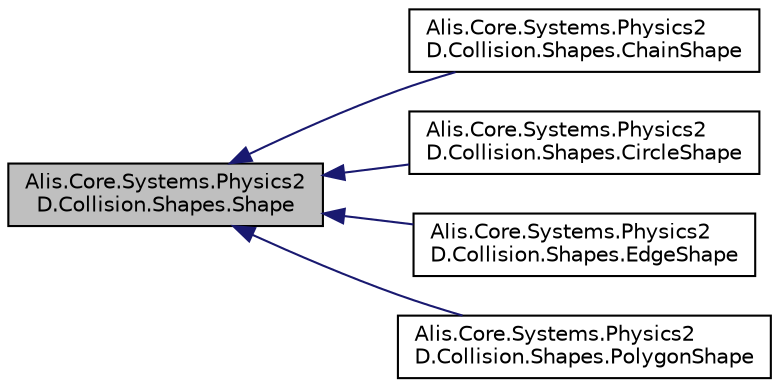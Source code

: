 digraph "Alis.Core.Systems.Physics2D.Collision.Shapes.Shape"
{
 // LATEX_PDF_SIZE
  edge [fontname="Helvetica",fontsize="10",labelfontname="Helvetica",labelfontsize="10"];
  node [fontname="Helvetica",fontsize="10",shape=record];
  rankdir="LR";
  Node1 [label="Alis.Core.Systems.Physics2\lD.Collision.Shapes.Shape",height=0.2,width=0.4,color="black", fillcolor="grey75", style="filled", fontcolor="black",tooltip="A shape is used for collision detection. You can create a shape however you like. Shapes used for sim..."];
  Node1 -> Node2 [dir="back",color="midnightblue",fontsize="10",style="solid",fontname="Helvetica"];
  Node2 [label="Alis.Core.Systems.Physics2\lD.Collision.Shapes.ChainShape",height=0.2,width=0.4,color="black", fillcolor="white", style="filled",URL="$class_alis_1_1_core_1_1_systems_1_1_physics2_d_1_1_collision_1_1_shapes_1_1_chain_shape.html",tooltip="A chain shape is a free form sequence of line segments. The chain has one-sided collision,..."];
  Node1 -> Node3 [dir="back",color="midnightblue",fontsize="10",style="solid",fontname="Helvetica"];
  Node3 [label="Alis.Core.Systems.Physics2\lD.Collision.Shapes.CircleShape",height=0.2,width=0.4,color="black", fillcolor="white", style="filled",URL="$class_alis_1_1_core_1_1_systems_1_1_physics2_d_1_1_collision_1_1_shapes_1_1_circle_shape.html",tooltip="A circle shape."];
  Node1 -> Node4 [dir="back",color="midnightblue",fontsize="10",style="solid",fontname="Helvetica"];
  Node4 [label="Alis.Core.Systems.Physics2\lD.Collision.Shapes.EdgeShape",height=0.2,width=0.4,color="black", fillcolor="white", style="filled",URL="$class_alis_1_1_core_1_1_systems_1_1_physics2_d_1_1_collision_1_1_shapes_1_1_edge_shape.html",tooltip="A line segment (edge) shape. These can be connected in chains or loops to other edge shapes...."];
  Node1 -> Node5 [dir="back",color="midnightblue",fontsize="10",style="solid",fontname="Helvetica"];
  Node5 [label="Alis.Core.Systems.Physics2\lD.Collision.Shapes.PolygonShape",height=0.2,width=0.4,color="black", fillcolor="white", style="filled",URL="$class_alis_1_1_core_1_1_systems_1_1_physics2_d_1_1_collision_1_1_shapes_1_1_polygon_shape.html",tooltip="Represents a simple non-self intersecting convex polygon. Create a convex hull from the given array o..."];
}
